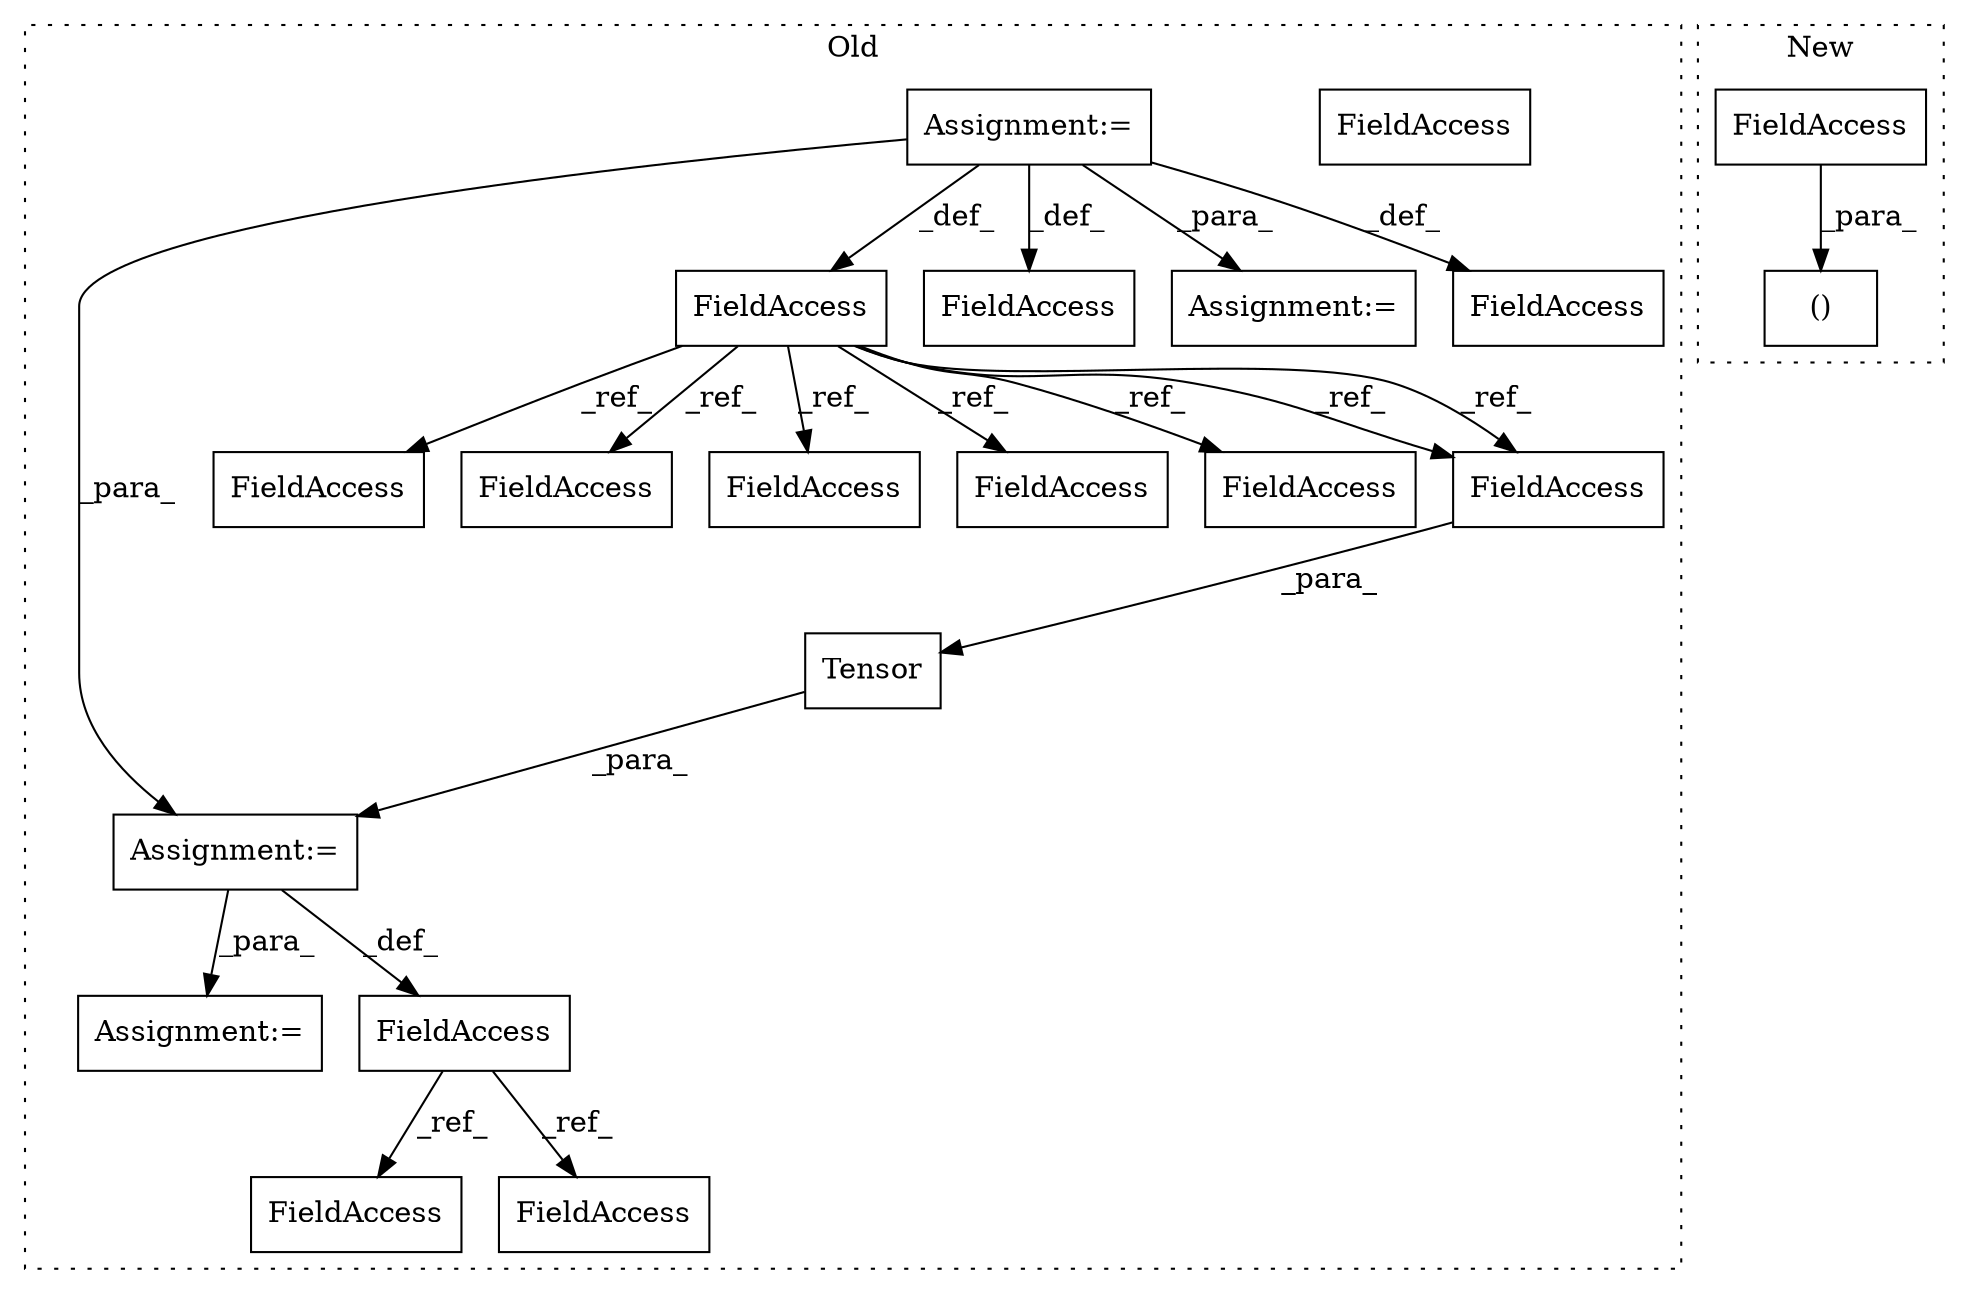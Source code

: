 digraph G {
subgraph cluster0 {
1 [label="Tensor" a="32" s="8496,8516" l="7,1" shape="box"];
3 [label="Assignment:=" a="7" s="8533" l="1" shape="box"];
4 [label="Assignment:=" a="7" s="8489" l="1" shape="box"];
5 [label="FieldAccess" a="22" s="8385" l="4" shape="box"];
6 [label="FieldAccess" a="22" s="8503" l="4" shape="box"];
7 [label="FieldAccess" a="22" s="8481" l="8" shape="box"];
8 [label="FieldAccess" a="22" s="8699" l="8" shape="box"];
9 [label="FieldAccess" a="22" s="8460" l="4" shape="box"];
10 [label="FieldAccess" a="22" s="8534" l="8" shape="box"];
12 [label="Assignment:=" a="7" s="8389" l="1" shape="box"];
13 [label="FieldAccess" a="22" s="8417" l="10" shape="box"];
14 [label="FieldAccess" a="22" s="8583" l="4" shape="box"];
15 [label="Assignment:=" a="7" s="8565" l="1" shape="box"];
16 [label="FieldAccess" a="22" s="8451" l="8" shape="box"];
17 [label="FieldAccess" a="22" s="8428" l="4" shape="box"];
18 [label="FieldAccess" a="22" s="8648" l="4" shape="box"];
19 [label="FieldAccess" a="22" s="8613" l="4" shape="box"];
20 [label="FieldAccess" a="22" s="8503" l="4" shape="box"];
label = "Old";
style="dotted";
}
subgraph cluster1 {
2 [label="()" a="106" s="8606" l="23" shape="box"];
11 [label="FieldAccess" a="22" s="8606" l="1" shape="box"];
label = "New";
style="dotted";
}
1 -> 4 [label="_para_"];
4 -> 3 [label="_para_"];
4 -> 7 [label="_def_"];
5 -> 20 [label="_ref_"];
5 -> 20 [label="_ref_"];
5 -> 14 [label="_ref_"];
5 -> 18 [label="_ref_"];
5 -> 19 [label="_ref_"];
5 -> 9 [label="_ref_"];
5 -> 17 [label="_ref_"];
7 -> 10 [label="_ref_"];
7 -> 8 [label="_ref_"];
11 -> 2 [label="_para_"];
12 -> 13 [label="_def_"];
12 -> 4 [label="_para_"];
12 -> 5 [label="_def_"];
12 -> 15 [label="_para_"];
12 -> 16 [label="_def_"];
20 -> 1 [label="_para_"];
}